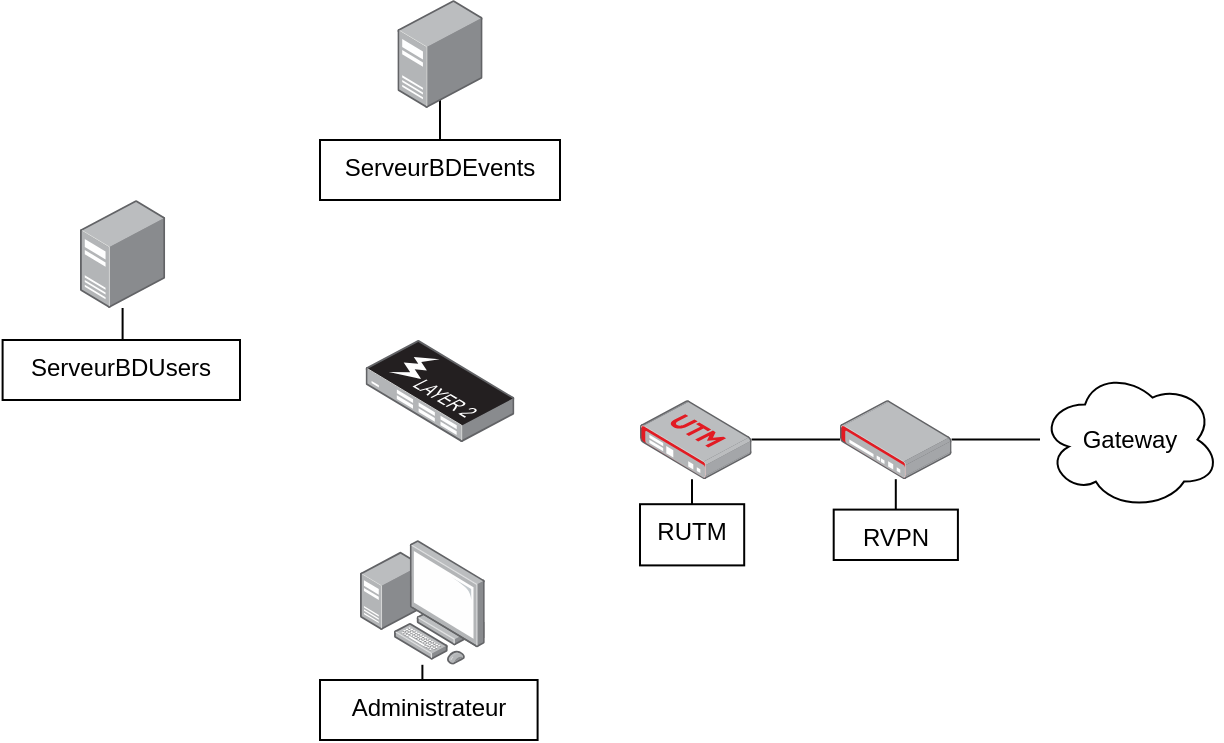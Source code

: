 <mxfile version="22.0.4" type="github">
  <diagram name="Page-1" id="UHQWrlpYc38SsrgRiunL">
    <mxGraphModel dx="603" dy="345" grid="1" gridSize="10" guides="1" tooltips="1" connect="1" arrows="1" fold="1" page="1" pageScale="1" pageWidth="827" pageHeight="1169" math="0" shadow="0">
      <root>
        <mxCell id="0" />
        <mxCell id="1" parent="0" />
        <mxCell id="SzN7kkUuUyK608JB7fnL-8" value="" style="edgeStyle=orthogonalEdgeStyle;rounded=0;orthogonalLoop=1;jettySize=auto;html=1;endArrow=none;endFill=0;" edge="1" parent="1" source="SzN7kkUuUyK608JB7fnL-1" target="SzN7kkUuUyK608JB7fnL-7">
          <mxGeometry relative="1" as="geometry" />
        </mxCell>
        <mxCell id="SzN7kkUuUyK608JB7fnL-1" value="Gateway" style="ellipse;shape=cloud;whiteSpace=wrap;html=1;" vertex="1" parent="1">
          <mxGeometry x="730" y="404.8" width="90" height="70" as="geometry" />
        </mxCell>
        <mxCell id="SzN7kkUuUyK608JB7fnL-5" value="" style="group" vertex="1" connectable="0" parent="1">
          <mxGeometry x="370" y="490" width="108.8" height="100" as="geometry" />
        </mxCell>
        <mxCell id="SzN7kkUuUyK608JB7fnL-2" value="" style="image;points=[];aspect=fixed;html=1;align=center;shadow=0;dashed=0;image=img/lib/allied_telesis/computer_and_terminals/Personal_Computer_with_Server.svg;" vertex="1" parent="SzN7kkUuUyK608JB7fnL-5">
          <mxGeometry x="20" width="62.4" height="62.4" as="geometry" />
        </mxCell>
        <mxCell id="SzN7kkUuUyK608JB7fnL-3" value="Administrateur" style="whiteSpace=wrap;html=1;verticalAlign=top;labelBackgroundColor=default;shadow=0;dashed=0;" vertex="1" parent="SzN7kkUuUyK608JB7fnL-5">
          <mxGeometry y="70" width="108.8" height="30" as="geometry" />
        </mxCell>
        <mxCell id="SzN7kkUuUyK608JB7fnL-4" value="" style="edgeStyle=orthogonalEdgeStyle;rounded=0;orthogonalLoop=1;jettySize=auto;html=1;endArrow=none;endFill=0;" edge="1" parent="SzN7kkUuUyK608JB7fnL-5" source="SzN7kkUuUyK608JB7fnL-2" target="SzN7kkUuUyK608JB7fnL-3">
          <mxGeometry relative="1" as="geometry">
            <Array as="points">
              <mxPoint x="60" y="70" />
              <mxPoint x="60" y="70" />
            </Array>
          </mxGeometry>
        </mxCell>
        <mxCell id="SzN7kkUuUyK608JB7fnL-14" value="" style="edgeStyle=orthogonalEdgeStyle;rounded=0;orthogonalLoop=1;jettySize=auto;html=1;endArrow=none;endFill=0;" edge="1" parent="1" source="SzN7kkUuUyK608JB7fnL-6" target="SzN7kkUuUyK608JB7fnL-13">
          <mxGeometry relative="1" as="geometry">
            <Array as="points">
              <mxPoint x="556" y="470" />
              <mxPoint x="556" y="470" />
            </Array>
          </mxGeometry>
        </mxCell>
        <mxCell id="SzN7kkUuUyK608JB7fnL-6" value="" style="image;points=[];aspect=fixed;html=1;align=center;shadow=0;dashed=0;image=img/lib/allied_telesis/security/Router_UTM.svg;" vertex="1" parent="1">
          <mxGeometry x="530" y="420" width="55.8" height="39.6" as="geometry" />
        </mxCell>
        <mxCell id="SzN7kkUuUyK608JB7fnL-9" value="" style="edgeStyle=orthogonalEdgeStyle;rounded=0;orthogonalLoop=1;jettySize=auto;html=1;endArrow=none;endFill=0;" edge="1" parent="1" source="SzN7kkUuUyK608JB7fnL-7" target="SzN7kkUuUyK608JB7fnL-6">
          <mxGeometry relative="1" as="geometry" />
        </mxCell>
        <mxCell id="SzN7kkUuUyK608JB7fnL-12" value="" style="edgeStyle=orthogonalEdgeStyle;rounded=0;orthogonalLoop=1;jettySize=auto;html=1;endArrow=none;endFill=0;" edge="1" parent="1" source="SzN7kkUuUyK608JB7fnL-7" target="SzN7kkUuUyK608JB7fnL-11">
          <mxGeometry relative="1" as="geometry">
            <Array as="points">
              <mxPoint x="658" y="470" />
              <mxPoint x="658" y="470" />
            </Array>
          </mxGeometry>
        </mxCell>
        <mxCell id="SzN7kkUuUyK608JB7fnL-7" value="" style="image;points=[];aspect=fixed;html=1;align=center;shadow=0;dashed=0;image=img/lib/allied_telesis/security/Router_VPN.svg;" vertex="1" parent="1">
          <mxGeometry x="630" y="420" width="55.8" height="39.6" as="geometry" />
        </mxCell>
        <mxCell id="SzN7kkUuUyK608JB7fnL-11" value="RVPN" style="whiteSpace=wrap;html=1;verticalAlign=top;labelBackgroundColor=default;shadow=0;dashed=0;" vertex="1" parent="1">
          <mxGeometry x="626.85" y="474.8" width="62.1" height="25.2" as="geometry" />
        </mxCell>
        <mxCell id="SzN7kkUuUyK608JB7fnL-13" value="RUTM" style="whiteSpace=wrap;html=1;verticalAlign=top;labelBackgroundColor=default;shadow=0;dashed=0;" vertex="1" parent="1">
          <mxGeometry x="530" y="472.1" width="52.1" height="30.6" as="geometry" />
        </mxCell>
        <mxCell id="SzN7kkUuUyK608JB7fnL-17" value="" style="edgeStyle=orthogonalEdgeStyle;rounded=0;orthogonalLoop=1;jettySize=auto;html=1;endArrow=none;endFill=0;" edge="1" parent="1" source="SzN7kkUuUyK608JB7fnL-15" target="SzN7kkUuUyK608JB7fnL-16">
          <mxGeometry relative="1" as="geometry" />
        </mxCell>
        <mxCell id="SzN7kkUuUyK608JB7fnL-15" value="" style="image;points=[];aspect=fixed;html=1;align=center;shadow=0;dashed=0;image=img/lib/allied_telesis/computer_and_terminals/Server_Desktop.svg;" vertex="1" parent="1">
          <mxGeometry x="250" y="320" width="42.6" height="54" as="geometry" />
        </mxCell>
        <mxCell id="SzN7kkUuUyK608JB7fnL-16" value="ServeurBDUsers" style="whiteSpace=wrap;html=1;verticalAlign=top;labelBackgroundColor=default;shadow=0;dashed=0;" vertex="1" parent="1">
          <mxGeometry x="211.3" y="390" width="118.7" height="30" as="geometry" />
        </mxCell>
        <mxCell id="SzN7kkUuUyK608JB7fnL-18" value="" style="edgeStyle=orthogonalEdgeStyle;rounded=0;orthogonalLoop=1;jettySize=auto;html=1;endArrow=none;endFill=0;" edge="1" parent="1" source="SzN7kkUuUyK608JB7fnL-19" target="SzN7kkUuUyK608JB7fnL-20">
          <mxGeometry relative="1" as="geometry" />
        </mxCell>
        <mxCell id="SzN7kkUuUyK608JB7fnL-19" value="" style="image;points=[];aspect=fixed;html=1;align=center;shadow=0;dashed=0;image=img/lib/allied_telesis/computer_and_terminals/Server_Desktop.svg;" vertex="1" parent="1">
          <mxGeometry x="408.7" y="220" width="42.6" height="54" as="geometry" />
        </mxCell>
        <mxCell id="SzN7kkUuUyK608JB7fnL-20" value="ServeurBDEvents" style="whiteSpace=wrap;html=1;verticalAlign=top;labelBackgroundColor=default;shadow=0;dashed=0;" vertex="1" parent="1">
          <mxGeometry x="370" y="290" width="120" height="30" as="geometry" />
        </mxCell>
        <mxCell id="SzN7kkUuUyK608JB7fnL-21" value="" style="image;points=[];aspect=fixed;html=1;align=center;shadow=0;dashed=0;image=img/lib/allied_telesis/switch/Switch_24_port_L2_POE.svg;" vertex="1" parent="1">
          <mxGeometry x="392.8" y="390" width="74.4" height="51" as="geometry" />
        </mxCell>
      </root>
    </mxGraphModel>
  </diagram>
</mxfile>
